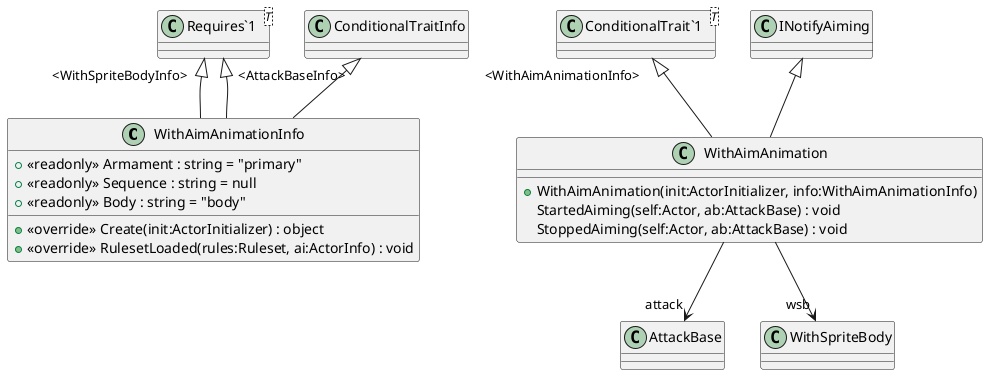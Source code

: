 @startuml
class WithAimAnimationInfo {
    + <<readonly>> Armament : string = "primary"
    + <<readonly>> Sequence : string = null
    + <<readonly>> Body : string = "body"
    + <<override>> Create(init:ActorInitializer) : object
    + <<override>> RulesetLoaded(rules:Ruleset, ai:ActorInfo) : void
}
class WithAimAnimation {
    + WithAimAnimation(init:ActorInitializer, info:WithAimAnimationInfo)
    StartedAiming(self:Actor, ab:AttackBase) : void
    StoppedAiming(self:Actor, ab:AttackBase) : void
}
class "Requires`1"<T> {
}
class "ConditionalTrait`1"<T> {
}
ConditionalTraitInfo <|-- WithAimAnimationInfo
"Requires`1" "<WithSpriteBodyInfo>" <|-- WithAimAnimationInfo
"Requires`1" "<AttackBaseInfo>" <|-- WithAimAnimationInfo
"ConditionalTrait`1" "<WithAimAnimationInfo>" <|-- WithAimAnimation
INotifyAiming <|-- WithAimAnimation
WithAimAnimation --> "attack" AttackBase
WithAimAnimation --> "wsb" WithSpriteBody
@enduml

